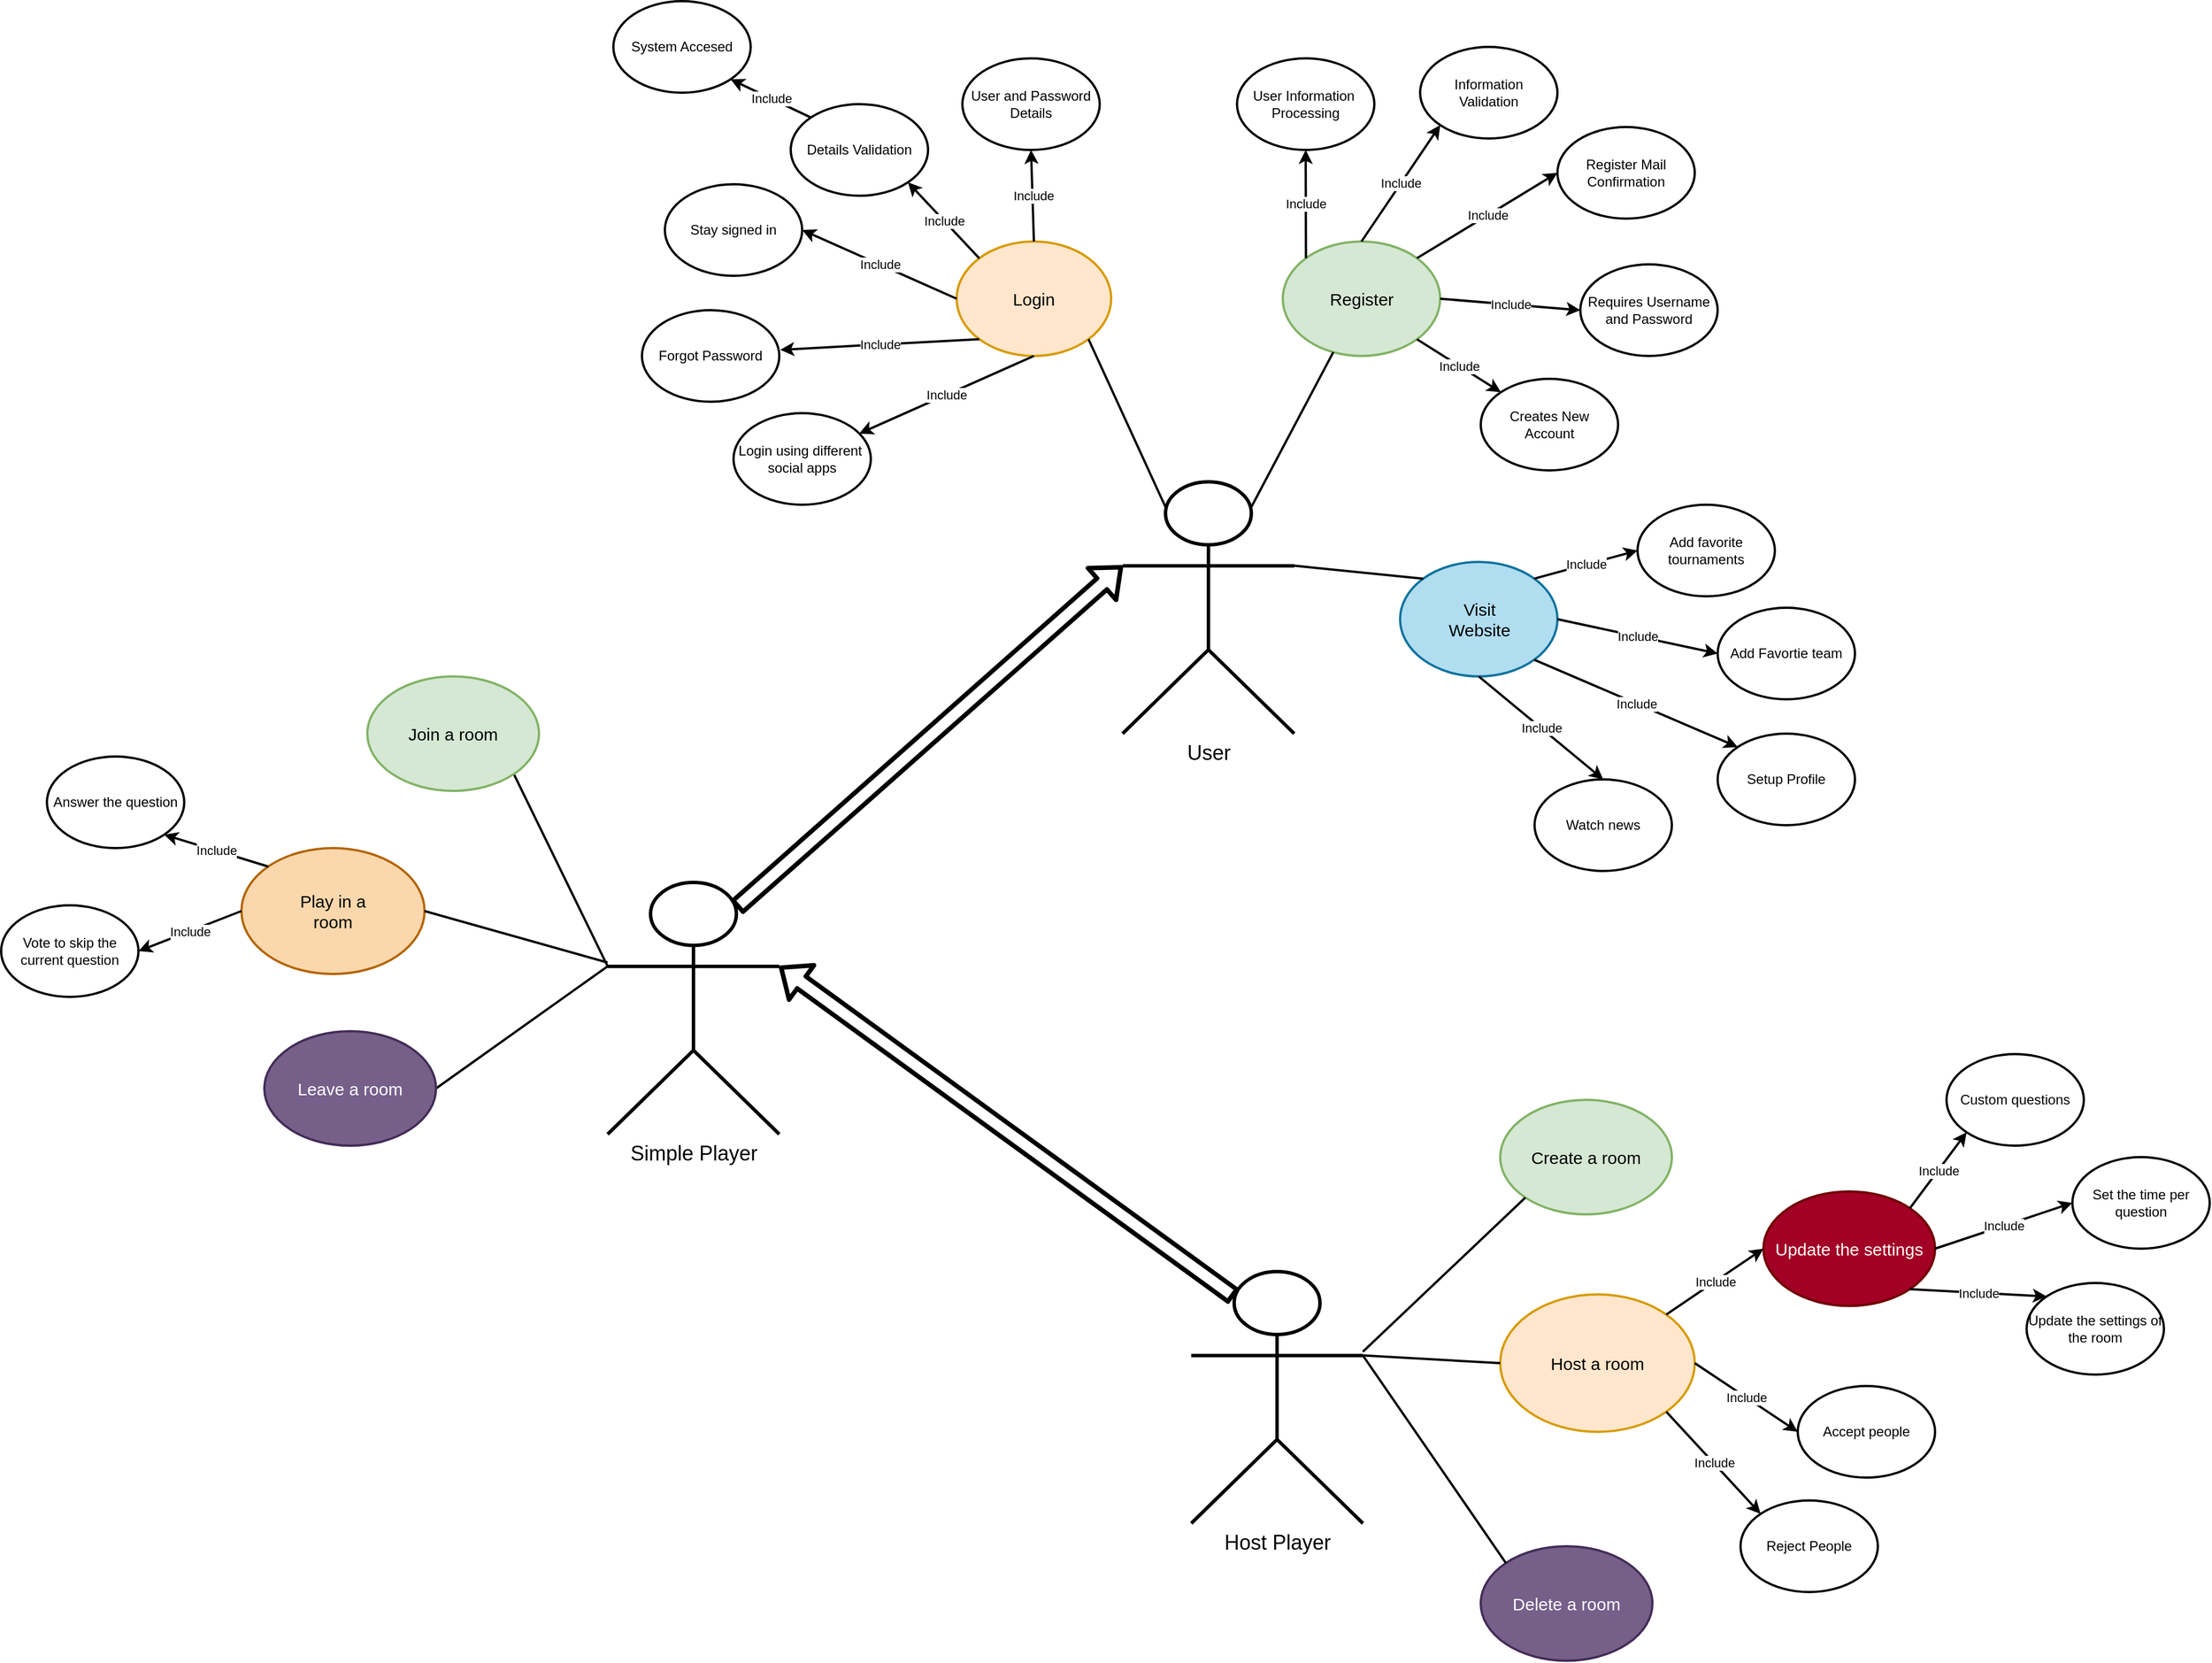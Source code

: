 <mxfile version="22.1.3" type="github">
  <diagram name="Page-1" id="-wi9lLE7llihJtHSZdaX">
    <mxGraphModel dx="3457" dy="2565" grid="1" gridSize="10" guides="1" tooltips="1" connect="1" arrows="1" fold="1" page="1" pageScale="1" pageWidth="850" pageHeight="1100" math="0" shadow="0">
      <root>
        <mxCell id="0" />
        <mxCell id="1" parent="0" />
        <mxCell id="7NiYTBTfJyk3ZzEcW5If-1" value="&lt;font style=&quot;font-size: 18px;&quot;&gt;User&lt;/font&gt;" style="shape=umlActor;verticalLabelPosition=bottom;verticalAlign=top;html=1;outlineConnect=0;fillColor=none;strokeWidth=3;" parent="1" vertex="1">
          <mxGeometry x="870" y="-170" width="150" height="220" as="geometry" />
        </mxCell>
        <mxCell id="7NiYTBTfJyk3ZzEcW5If-6" value="Login" style="ellipse;whiteSpace=wrap;html=1;fillColor=#ffe6cc;strokeColor=#d79b00;strokeWidth=2;fontSize=15;" parent="1" vertex="1">
          <mxGeometry x="725" y="-380" width="135" height="100" as="geometry" />
        </mxCell>
        <mxCell id="7NiYTBTfJyk3ZzEcW5If-7" value="Setup Profile" style="ellipse;whiteSpace=wrap;html=1;strokeWidth=2;" parent="1" vertex="1">
          <mxGeometry x="1390" y="50" width="120" height="80" as="geometry" />
        </mxCell>
        <mxCell id="7NiYTBTfJyk3ZzEcW5If-8" value="Watch news" style="ellipse;whiteSpace=wrap;html=1;strokeWidth=2;" parent="1" vertex="1">
          <mxGeometry x="1230" y="90" width="120" height="80" as="geometry" />
        </mxCell>
        <mxCell id="7NiYTBTfJyk3ZzEcW5If-9" value="Add favorite tournaments" style="ellipse;whiteSpace=wrap;html=1;strokeWidth=2;" parent="1" vertex="1">
          <mxGeometry x="1320" y="-150" width="120" height="80" as="geometry" />
        </mxCell>
        <mxCell id="7NiYTBTfJyk3ZzEcW5If-10" value="Register" style="ellipse;whiteSpace=wrap;html=1;fillColor=#d5e8d4;strokeColor=#82b366;strokeWidth=2;fontSize=15;" parent="1" vertex="1">
          <mxGeometry x="1010" y="-380" width="137.5" height="100" as="geometry" />
        </mxCell>
        <mxCell id="7NiYTBTfJyk3ZzEcW5If-11" value="Add Favortie team" style="ellipse;whiteSpace=wrap;html=1;strokeWidth=2;" parent="1" vertex="1">
          <mxGeometry x="1390" y="-60" width="120" height="80" as="geometry" />
        </mxCell>
        <mxCell id="7NiYTBTfJyk3ZzEcW5If-13" value="Answer the question" style="ellipse;whiteSpace=wrap;html=1;strokeWidth=2;" parent="1" vertex="1">
          <mxGeometry x="-70" y="70" width="120" height="80" as="geometry" />
        </mxCell>
        <mxCell id="7NiYTBTfJyk3ZzEcW5If-14" value="Vote to skip the current question" style="ellipse;whiteSpace=wrap;html=1;strokeWidth=2;" parent="1" vertex="1">
          <mxGeometry x="-110" y="200" width="120" height="80" as="geometry" />
        </mxCell>
        <mxCell id="7NiYTBTfJyk3ZzEcW5If-17" value="Accept people" style="ellipse;whiteSpace=wrap;html=1;strokeWidth=2;" parent="1" vertex="1">
          <mxGeometry x="1460" y="620" width="120" height="80" as="geometry" />
        </mxCell>
        <mxCell id="7NiYTBTfJyk3ZzEcW5If-18" value="Custom questions" style="ellipse;whiteSpace=wrap;html=1;strokeWidth=2;" parent="1" vertex="1">
          <mxGeometry x="1590" y="330" width="120" height="80" as="geometry" />
        </mxCell>
        <mxCell id="7NiYTBTfJyk3ZzEcW5If-19" value="Set the time per question" style="ellipse;whiteSpace=wrap;html=1;strokeWidth=2;" parent="1" vertex="1">
          <mxGeometry x="1700" y="420" width="120" height="80" as="geometry" />
        </mxCell>
        <mxCell id="7NiYTBTfJyk3ZzEcW5If-20" value="Update the settings of the room" style="ellipse;whiteSpace=wrap;html=1;strokeWidth=2;" parent="1" vertex="1">
          <mxGeometry x="1660" y="530" width="120" height="80" as="geometry" />
        </mxCell>
        <mxCell id="7NiYTBTfJyk3ZzEcW5If-27" value="Reject People" style="ellipse;whiteSpace=wrap;html=1;strokeWidth=2;" parent="1" vertex="1">
          <mxGeometry x="1410" y="720" width="120" height="80" as="geometry" />
        </mxCell>
        <mxCell id="-y-xAnCU4Q4wcCGIsI17-3" value="User and Password&lt;br&gt;Details" style="ellipse;whiteSpace=wrap;html=1;strokeWidth=2;" vertex="1" parent="1">
          <mxGeometry x="730" y="-540" width="120" height="80" as="geometry" />
        </mxCell>
        <mxCell id="-y-xAnCU4Q4wcCGIsI17-4" value="Details Validation" style="ellipse;whiteSpace=wrap;html=1;strokeWidth=2;" vertex="1" parent="1">
          <mxGeometry x="580" y="-500" width="120" height="80" as="geometry" />
        </mxCell>
        <mxCell id="-y-xAnCU4Q4wcCGIsI17-5" value="System Accesed" style="ellipse;whiteSpace=wrap;html=1;strokeWidth=2;" vertex="1" parent="1">
          <mxGeometry x="425" y="-590" width="120" height="80" as="geometry" />
        </mxCell>
        <mxCell id="-y-xAnCU4Q4wcCGIsI17-6" value="Stay signed in" style="ellipse;whiteSpace=wrap;html=1;strokeWidth=2;" vertex="1" parent="1">
          <mxGeometry x="470" y="-430" width="120" height="80" as="geometry" />
        </mxCell>
        <mxCell id="-y-xAnCU4Q4wcCGIsI17-7" value="Forgot Password" style="ellipse;whiteSpace=wrap;html=1;strokeWidth=2;" vertex="1" parent="1">
          <mxGeometry x="450" y="-320" width="120" height="80" as="geometry" />
        </mxCell>
        <mxCell id="-y-xAnCU4Q4wcCGIsI17-8" value="User Information&amp;nbsp;&lt;br&gt;Processing" style="ellipse;whiteSpace=wrap;html=1;strokeWidth=2;" vertex="1" parent="1">
          <mxGeometry x="970" y="-540" width="120" height="80" as="geometry" />
        </mxCell>
        <mxCell id="-y-xAnCU4Q4wcCGIsI17-9" value="Information &lt;br&gt;Validation" style="ellipse;whiteSpace=wrap;html=1;strokeWidth=2;" vertex="1" parent="1">
          <mxGeometry x="1130" y="-550" width="120" height="80" as="geometry" />
        </mxCell>
        <mxCell id="-y-xAnCU4Q4wcCGIsI17-10" value="Register Mail&lt;br&gt;Confirmation" style="ellipse;whiteSpace=wrap;html=1;strokeWidth=2;" vertex="1" parent="1">
          <mxGeometry x="1250" y="-480" width="120" height="80" as="geometry" />
        </mxCell>
        <mxCell id="-y-xAnCU4Q4wcCGIsI17-11" value="Requires Username&lt;br&gt;and Password" style="ellipse;whiteSpace=wrap;html=1;strokeWidth=2;" vertex="1" parent="1">
          <mxGeometry x="1270" y="-360" width="120" height="80" as="geometry" />
        </mxCell>
        <mxCell id="-y-xAnCU4Q4wcCGIsI17-18" value="Creates New &lt;br&gt;Account" style="ellipse;whiteSpace=wrap;html=1;strokeWidth=2;" vertex="1" parent="1">
          <mxGeometry x="1183" y="-260" width="120" height="80" as="geometry" />
        </mxCell>
        <mxCell id="-y-xAnCU4Q4wcCGIsI17-28" value="" style="endArrow=none;html=1;rounded=0;exitX=0.75;exitY=0.1;exitDx=0;exitDy=0;exitPerimeter=0;strokeWidth=2;" edge="1" parent="1" source="7NiYTBTfJyk3ZzEcW5If-1" target="7NiYTBTfJyk3ZzEcW5If-10">
          <mxGeometry width="50" height="50" relative="1" as="geometry">
            <mxPoint x="910" y="-210" as="sourcePoint" />
            <mxPoint x="960" y="-260" as="targetPoint" />
          </mxGeometry>
        </mxCell>
        <mxCell id="-y-xAnCU4Q4wcCGIsI17-29" value="" style="endArrow=none;html=1;rounded=0;entryX=1;entryY=1;entryDx=0;entryDy=0;exitX=0.25;exitY=0.1;exitDx=0;exitDy=0;exitPerimeter=0;strokeWidth=2;" edge="1" parent="1" source="7NiYTBTfJyk3ZzEcW5If-1" target="7NiYTBTfJyk3ZzEcW5If-6">
          <mxGeometry width="50" height="50" relative="1" as="geometry">
            <mxPoint x="770" y="-144" as="sourcePoint" />
            <mxPoint x="872" y="-290" as="targetPoint" />
          </mxGeometry>
        </mxCell>
        <mxCell id="-y-xAnCU4Q4wcCGIsI17-33" value="Login using different&amp;nbsp;&lt;br&gt;social apps" style="ellipse;whiteSpace=wrap;html=1;strokeWidth=2;" vertex="1" parent="1">
          <mxGeometry x="530" y="-230" width="120" height="80" as="geometry" />
        </mxCell>
        <mxCell id="-y-xAnCU4Q4wcCGIsI17-35" value="" style="endArrow=classic;html=1;rounded=0;entryX=1;entryY=1;entryDx=0;entryDy=0;exitX=0;exitY=0;exitDx=0;exitDy=0;strokeWidth=2;" edge="1" parent="1" source="-y-xAnCU4Q4wcCGIsI17-4" target="-y-xAnCU4Q4wcCGIsI17-5">
          <mxGeometry relative="1" as="geometry">
            <mxPoint x="520" y="-490" as="sourcePoint" />
            <mxPoint x="620" y="-490" as="targetPoint" />
          </mxGeometry>
        </mxCell>
        <mxCell id="-y-xAnCU4Q4wcCGIsI17-36" value="Include" style="edgeLabel;resizable=0;html=1;align=center;verticalAlign=middle;" connectable="0" vertex="1" parent="-y-xAnCU4Q4wcCGIsI17-35">
          <mxGeometry relative="1" as="geometry" />
        </mxCell>
        <mxCell id="-y-xAnCU4Q4wcCGIsI17-40" value="" style="endArrow=classic;html=1;rounded=0;entryX=1;entryY=1;entryDx=0;entryDy=0;exitX=0;exitY=0;exitDx=0;exitDy=0;strokeWidth=2;" edge="1" parent="1" source="7NiYTBTfJyk3ZzEcW5If-6" target="-y-xAnCU4Q4wcCGIsI17-4">
          <mxGeometry relative="1" as="geometry">
            <mxPoint x="751" y="-380" as="sourcePoint" />
            <mxPoint x="680" y="-414" as="targetPoint" />
          </mxGeometry>
        </mxCell>
        <mxCell id="-y-xAnCU4Q4wcCGIsI17-41" value="Include" style="edgeLabel;resizable=0;html=1;align=center;verticalAlign=middle;" connectable="0" vertex="1" parent="-y-xAnCU4Q4wcCGIsI17-40">
          <mxGeometry relative="1" as="geometry" />
        </mxCell>
        <mxCell id="-y-xAnCU4Q4wcCGIsI17-42" value="" style="endArrow=classic;html=1;rounded=0;entryX=0.5;entryY=1;entryDx=0;entryDy=0;exitX=0.5;exitY=0;exitDx=0;exitDy=0;strokeWidth=2;" edge="1" parent="1" source="7NiYTBTfJyk3ZzEcW5If-6" target="-y-xAnCU4Q4wcCGIsI17-3">
          <mxGeometry relative="1" as="geometry">
            <mxPoint x="801" y="-380" as="sourcePoint" />
            <mxPoint x="740" y="-443" as="targetPoint" />
          </mxGeometry>
        </mxCell>
        <mxCell id="-y-xAnCU4Q4wcCGIsI17-43" value="Include" style="edgeLabel;resizable=0;html=1;align=center;verticalAlign=middle;" connectable="0" vertex="1" parent="-y-xAnCU4Q4wcCGIsI17-42">
          <mxGeometry relative="1" as="geometry" />
        </mxCell>
        <mxCell id="-y-xAnCU4Q4wcCGIsI17-46" value="" style="endArrow=classic;html=1;rounded=0;entryX=1;entryY=0.5;entryDx=0;entryDy=0;exitX=0;exitY=0.5;exitDx=0;exitDy=0;strokeWidth=2;" edge="1" parent="1" source="7NiYTBTfJyk3ZzEcW5If-6" target="-y-xAnCU4Q4wcCGIsI17-6">
          <mxGeometry relative="1" as="geometry">
            <mxPoint x="651" y="-316" as="sourcePoint" />
            <mxPoint x="590" y="-380" as="targetPoint" />
          </mxGeometry>
        </mxCell>
        <mxCell id="-y-xAnCU4Q4wcCGIsI17-47" value="Include" style="edgeLabel;resizable=0;html=1;align=center;verticalAlign=middle;" connectable="0" vertex="1" parent="-y-xAnCU4Q4wcCGIsI17-46">
          <mxGeometry relative="1" as="geometry" />
        </mxCell>
        <mxCell id="-y-xAnCU4Q4wcCGIsI17-48" value="" style="endArrow=classic;html=1;rounded=0;entryX=1.007;entryY=0.433;entryDx=0;entryDy=0;exitX=0;exitY=1;exitDx=0;exitDy=0;strokeWidth=2;entryPerimeter=0;" edge="1" parent="1" source="7NiYTBTfJyk3ZzEcW5If-6" target="-y-xAnCU4Q4wcCGIsI17-7">
          <mxGeometry relative="1" as="geometry">
            <mxPoint x="707.5" y="-290" as="sourcePoint" />
            <mxPoint x="572.5" y="-340" as="targetPoint" />
          </mxGeometry>
        </mxCell>
        <mxCell id="-y-xAnCU4Q4wcCGIsI17-49" value="Include" style="edgeLabel;resizable=0;html=1;align=center;verticalAlign=middle;" connectable="0" vertex="1" parent="-y-xAnCU4Q4wcCGIsI17-48">
          <mxGeometry relative="1" as="geometry" />
        </mxCell>
        <mxCell id="-y-xAnCU4Q4wcCGIsI17-50" value="" style="endArrow=classic;html=1;rounded=0;exitX=0.5;exitY=1;exitDx=0;exitDy=0;strokeWidth=2;" edge="1" parent="1" source="7NiYTBTfJyk3ZzEcW5If-6" target="-y-xAnCU4Q4wcCGIsI17-33">
          <mxGeometry relative="1" as="geometry">
            <mxPoint x="762" y="-280" as="sourcePoint" />
            <mxPoint x="590" y="-253" as="targetPoint" />
          </mxGeometry>
        </mxCell>
        <mxCell id="-y-xAnCU4Q4wcCGIsI17-51" value="Include" style="edgeLabel;resizable=0;html=1;align=center;verticalAlign=middle;" connectable="0" vertex="1" parent="-y-xAnCU4Q4wcCGIsI17-50">
          <mxGeometry relative="1" as="geometry" />
        </mxCell>
        <mxCell id="-y-xAnCU4Q4wcCGIsI17-52" value="" style="endArrow=classic;html=1;rounded=0;entryX=0.5;entryY=1;entryDx=0;entryDy=0;exitX=0;exitY=0;exitDx=0;exitDy=0;strokeWidth=2;" edge="1" parent="1" source="7NiYTBTfJyk3ZzEcW5If-10" target="-y-xAnCU4Q4wcCGIsI17-8">
          <mxGeometry relative="1" as="geometry">
            <mxPoint x="1017" y="-360" as="sourcePoint" />
            <mxPoint x="1020" y="-452" as="targetPoint" />
          </mxGeometry>
        </mxCell>
        <mxCell id="-y-xAnCU4Q4wcCGIsI17-53" value="Include" style="edgeLabel;resizable=0;html=1;align=center;verticalAlign=middle;" connectable="0" vertex="1" parent="-y-xAnCU4Q4wcCGIsI17-52">
          <mxGeometry relative="1" as="geometry" />
        </mxCell>
        <mxCell id="-y-xAnCU4Q4wcCGIsI17-54" value="" style="endArrow=classic;html=1;rounded=0;entryX=0;entryY=1;entryDx=0;entryDy=0;exitX=0.5;exitY=0;exitDx=0;exitDy=0;strokeWidth=2;" edge="1" parent="1" source="7NiYTBTfJyk3ZzEcW5If-10" target="-y-xAnCU4Q4wcCGIsI17-9">
          <mxGeometry relative="1" as="geometry">
            <mxPoint x="1135" y="-368" as="sourcePoint" />
            <mxPoint x="1120" y="-460" as="targetPoint" />
          </mxGeometry>
        </mxCell>
        <mxCell id="-y-xAnCU4Q4wcCGIsI17-55" value="Include" style="edgeLabel;resizable=0;html=1;align=center;verticalAlign=middle;" connectable="0" vertex="1" parent="-y-xAnCU4Q4wcCGIsI17-54">
          <mxGeometry relative="1" as="geometry" />
        </mxCell>
        <mxCell id="-y-xAnCU4Q4wcCGIsI17-56" value="" style="endArrow=classic;html=1;rounded=0;entryX=0;entryY=0.5;entryDx=0;entryDy=0;exitX=1;exitY=0;exitDx=0;exitDy=0;strokeWidth=2;" edge="1" parent="1" source="7NiYTBTfJyk3ZzEcW5If-10" target="-y-xAnCU4Q4wcCGIsI17-10">
          <mxGeometry relative="1" as="geometry">
            <mxPoint x="1160" y="-368" as="sourcePoint" />
            <mxPoint x="1220" y="-470" as="targetPoint" />
          </mxGeometry>
        </mxCell>
        <mxCell id="-y-xAnCU4Q4wcCGIsI17-57" value="Include" style="edgeLabel;resizable=0;html=1;align=center;verticalAlign=middle;" connectable="0" vertex="1" parent="-y-xAnCU4Q4wcCGIsI17-56">
          <mxGeometry relative="1" as="geometry" />
        </mxCell>
        <mxCell id="-y-xAnCU4Q4wcCGIsI17-58" value="" style="endArrow=classic;html=1;rounded=0;entryX=0;entryY=0.5;entryDx=0;entryDy=0;exitX=1;exitY=0.5;exitDx=0;exitDy=0;strokeWidth=2;" edge="1" parent="1" source="7NiYTBTfJyk3ZzEcW5If-10" target="-y-xAnCU4Q4wcCGIsI17-11">
          <mxGeometry relative="1" as="geometry">
            <mxPoint x="1147.5" y="-320" as="sourcePoint" />
            <mxPoint x="1267.5" y="-392" as="targetPoint" />
          </mxGeometry>
        </mxCell>
        <mxCell id="-y-xAnCU4Q4wcCGIsI17-59" value="Include" style="edgeLabel;resizable=0;html=1;align=center;verticalAlign=middle;" connectable="0" vertex="1" parent="-y-xAnCU4Q4wcCGIsI17-58">
          <mxGeometry relative="1" as="geometry" />
        </mxCell>
        <mxCell id="-y-xAnCU4Q4wcCGIsI17-60" value="" style="endArrow=classic;html=1;rounded=0;entryX=0;entryY=0;entryDx=0;entryDy=0;exitX=1;exitY=1;exitDx=0;exitDy=0;strokeWidth=2;" edge="1" parent="1" source="7NiYTBTfJyk3ZzEcW5If-10" target="-y-xAnCU4Q4wcCGIsI17-18">
          <mxGeometry relative="1" as="geometry">
            <mxPoint x="1128" y="-310" as="sourcePoint" />
            <mxPoint x="1250" y="-290" as="targetPoint" />
          </mxGeometry>
        </mxCell>
        <mxCell id="-y-xAnCU4Q4wcCGIsI17-61" value="Include" style="edgeLabel;resizable=0;html=1;align=center;verticalAlign=middle;" connectable="0" vertex="1" parent="-y-xAnCU4Q4wcCGIsI17-60">
          <mxGeometry relative="1" as="geometry" />
        </mxCell>
        <mxCell id="-y-xAnCU4Q4wcCGIsI17-62" value="&lt;font style=&quot;font-size: 18px;&quot;&gt;Simple Player&lt;/font&gt;" style="shape=umlActor;verticalLabelPosition=bottom;verticalAlign=top;html=1;outlineConnect=0;fillColor=none;strokeWidth=3;" vertex="1" parent="1">
          <mxGeometry x="420" y="180" width="150" height="220" as="geometry" />
        </mxCell>
        <mxCell id="-y-xAnCU4Q4wcCGIsI17-65" value="Play in a&lt;br&gt;room" style="ellipse;whiteSpace=wrap;html=1;strokeWidth=2;fontSize=15;fillColor=#fad7ac;strokeColor=#b46504;" vertex="1" parent="1">
          <mxGeometry x="100" y="150" width="160" height="110" as="geometry" />
        </mxCell>
        <mxCell id="-y-xAnCU4Q4wcCGIsI17-68" value="" style="endArrow=classic;html=1;rounded=0;exitX=0;exitY=0;exitDx=0;exitDy=0;strokeWidth=2;entryX=1;entryY=1;entryDx=0;entryDy=0;" edge="1" parent="1" source="-y-xAnCU4Q4wcCGIsI17-65" target="7NiYTBTfJyk3ZzEcW5If-13">
          <mxGeometry relative="1" as="geometry">
            <mxPoint x="105" y="130" as="sourcePoint" />
            <mxPoint x="60" y="30" as="targetPoint" />
          </mxGeometry>
        </mxCell>
        <mxCell id="-y-xAnCU4Q4wcCGIsI17-69" value="Include" style="edgeLabel;resizable=0;html=1;align=center;verticalAlign=middle;" connectable="0" vertex="1" parent="-y-xAnCU4Q4wcCGIsI17-68">
          <mxGeometry relative="1" as="geometry" />
        </mxCell>
        <mxCell id="-y-xAnCU4Q4wcCGIsI17-70" value="" style="endArrow=classic;html=1;rounded=0;exitX=0;exitY=0.5;exitDx=0;exitDy=0;strokeWidth=2;entryX=1;entryY=0.5;entryDx=0;entryDy=0;" edge="1" parent="1" source="-y-xAnCU4Q4wcCGIsI17-65" target="7NiYTBTfJyk3ZzEcW5If-14">
          <mxGeometry relative="1" as="geometry">
            <mxPoint x="60" y="147" as="sourcePoint" />
            <mxPoint x="-50" y="60" as="targetPoint" />
          </mxGeometry>
        </mxCell>
        <mxCell id="-y-xAnCU4Q4wcCGIsI17-71" value="Include" style="edgeLabel;resizable=0;html=1;align=center;verticalAlign=middle;" connectable="0" vertex="1" parent="-y-xAnCU4Q4wcCGIsI17-70">
          <mxGeometry relative="1" as="geometry" />
        </mxCell>
        <mxCell id="-y-xAnCU4Q4wcCGIsI17-74" value="" style="endArrow=none;html=1;rounded=0;entryX=1;entryY=0.5;entryDx=0;entryDy=0;strokeWidth=2;" edge="1" parent="1" target="-y-xAnCU4Q4wcCGIsI17-65">
          <mxGeometry width="50" height="50" relative="1" as="geometry">
            <mxPoint x="420" y="250" as="sourcePoint" />
            <mxPoint x="280" y="83" as="targetPoint" />
          </mxGeometry>
        </mxCell>
        <mxCell id="-y-xAnCU4Q4wcCGIsI17-80" value="Visit&lt;br style=&quot;font-size: 15px;&quot;&gt;Website" style="ellipse;whiteSpace=wrap;html=1;fillColor=#b1ddf0;strokeColor=#10739e;strokeWidth=2;fontSize=15;" vertex="1" parent="1">
          <mxGeometry x="1112.5" y="-100" width="137.5" height="100" as="geometry" />
        </mxCell>
        <mxCell id="-y-xAnCU4Q4wcCGIsI17-81" value="" style="endArrow=classic;html=1;rounded=0;entryX=0;entryY=0.5;entryDx=0;entryDy=0;exitX=1;exitY=0;exitDx=0;exitDy=0;strokeWidth=2;" edge="1" parent="1" source="-y-xAnCU4Q4wcCGIsI17-80" target="7NiYTBTfJyk3ZzEcW5If-9">
          <mxGeometry relative="1" as="geometry">
            <mxPoint x="1270" y="-33.5" as="sourcePoint" />
            <mxPoint x="1344" y="13.5" as="targetPoint" />
          </mxGeometry>
        </mxCell>
        <mxCell id="-y-xAnCU4Q4wcCGIsI17-82" value="Include" style="edgeLabel;resizable=0;html=1;align=center;verticalAlign=middle;" connectable="0" vertex="1" parent="-y-xAnCU4Q4wcCGIsI17-81">
          <mxGeometry relative="1" as="geometry" />
        </mxCell>
        <mxCell id="-y-xAnCU4Q4wcCGIsI17-83" value="" style="endArrow=classic;html=1;rounded=0;entryX=0;entryY=0.5;entryDx=0;entryDy=0;exitX=1;exitY=0.5;exitDx=0;exitDy=0;strokeWidth=2;" edge="1" parent="1" source="-y-xAnCU4Q4wcCGIsI17-80" target="7NiYTBTfJyk3ZzEcW5If-11">
          <mxGeometry relative="1" as="geometry">
            <mxPoint x="1295" y="25" as="sourcePoint" />
            <mxPoint x="1395" y="20" as="targetPoint" />
          </mxGeometry>
        </mxCell>
        <mxCell id="-y-xAnCU4Q4wcCGIsI17-84" value="Include" style="edgeLabel;resizable=0;html=1;align=center;verticalAlign=middle;" connectable="0" vertex="1" parent="-y-xAnCU4Q4wcCGIsI17-83">
          <mxGeometry relative="1" as="geometry" />
        </mxCell>
        <mxCell id="-y-xAnCU4Q4wcCGIsI17-85" value="" style="endArrow=classic;html=1;rounded=0;entryX=0;entryY=0;entryDx=0;entryDy=0;exitX=1;exitY=1;exitDx=0;exitDy=0;strokeWidth=2;" edge="1" parent="1" source="-y-xAnCU4Q4wcCGIsI17-80" target="7NiYTBTfJyk3ZzEcW5If-7">
          <mxGeometry relative="1" as="geometry">
            <mxPoint x="1275" y="60" as="sourcePoint" />
            <mxPoint x="1420" y="120" as="targetPoint" />
          </mxGeometry>
        </mxCell>
        <mxCell id="-y-xAnCU4Q4wcCGIsI17-86" value="Include" style="edgeLabel;resizable=0;html=1;align=center;verticalAlign=middle;" connectable="0" vertex="1" parent="-y-xAnCU4Q4wcCGIsI17-85">
          <mxGeometry relative="1" as="geometry" />
        </mxCell>
        <mxCell id="-y-xAnCU4Q4wcCGIsI17-87" value="" style="endArrow=classic;html=1;rounded=0;entryX=0.5;entryY=0;entryDx=0;entryDy=0;exitX=0.5;exitY=1;exitDx=0;exitDy=0;strokeWidth=2;" edge="1" parent="1" source="-y-xAnCU4Q4wcCGIsI17-80" target="7NiYTBTfJyk3ZzEcW5If-8">
          <mxGeometry relative="1" as="geometry">
            <mxPoint x="1207" y="33" as="sourcePoint" />
            <mxPoint x="1330" y="130" as="targetPoint" />
          </mxGeometry>
        </mxCell>
        <mxCell id="-y-xAnCU4Q4wcCGIsI17-88" value="Include" style="edgeLabel;resizable=0;html=1;align=center;verticalAlign=middle;" connectable="0" vertex="1" parent="-y-xAnCU4Q4wcCGIsI17-87">
          <mxGeometry relative="1" as="geometry" />
        </mxCell>
        <mxCell id="-y-xAnCU4Q4wcCGIsI17-89" value="" style="endArrow=none;html=1;rounded=0;exitX=0;exitY=0;exitDx=0;exitDy=0;strokeWidth=2;entryX=1;entryY=0.333;entryDx=0;entryDy=0;entryPerimeter=0;" edge="1" parent="1" source="-y-xAnCU4Q4wcCGIsI17-80" target="7NiYTBTfJyk3ZzEcW5If-1">
          <mxGeometry width="50" height="50" relative="1" as="geometry">
            <mxPoint x="1055" y="-35" as="sourcePoint" />
            <mxPoint x="1116" y="-150" as="targetPoint" />
          </mxGeometry>
        </mxCell>
        <mxCell id="-y-xAnCU4Q4wcCGIsI17-90" value="&lt;font style=&quot;font-size: 18px;&quot;&gt;Host Player&lt;/font&gt;" style="shape=umlActor;verticalLabelPosition=bottom;verticalAlign=top;html=1;outlineConnect=0;fillColor=none;strokeWidth=3;" vertex="1" parent="1">
          <mxGeometry x="930" y="520" width="150" height="220" as="geometry" />
        </mxCell>
        <mxCell id="-y-xAnCU4Q4wcCGIsI17-92" value="Update the settings" style="ellipse;whiteSpace=wrap;html=1;strokeWidth=2;fontSize=15;fillColor=#a20025;strokeColor=#6F0000;fontColor=#ffffff;" vertex="1" parent="1">
          <mxGeometry x="1430" y="450" width="150" height="100" as="geometry" />
        </mxCell>
        <mxCell id="-y-xAnCU4Q4wcCGIsI17-94" value="" style="endArrow=none;html=1;rounded=0;strokeWidth=2;exitX=0;exitY=0.333;exitDx=0;exitDy=0;exitPerimeter=0;entryX=1;entryY=0.5;entryDx=0;entryDy=0;" edge="1" parent="1" source="-y-xAnCU4Q4wcCGIsI17-62" target="-y-xAnCU4Q4wcCGIsI17-120">
          <mxGeometry width="50" height="50" relative="1" as="geometry">
            <mxPoint x="450" y="272" as="sourcePoint" />
            <mxPoint x="276" y="350" as="targetPoint" />
          </mxGeometry>
        </mxCell>
        <mxCell id="-y-xAnCU4Q4wcCGIsI17-95" value="" style="endArrow=none;html=1;rounded=0;entryX=1;entryY=1;entryDx=0;entryDy=0;strokeWidth=2;exitX=0;exitY=0.333;exitDx=0;exitDy=0;exitPerimeter=0;" edge="1" parent="1" source="-y-xAnCU4Q4wcCGIsI17-62" target="-y-xAnCU4Q4wcCGIsI17-119">
          <mxGeometry width="50" height="50" relative="1" as="geometry">
            <mxPoint x="550" y="215" as="sourcePoint" />
            <mxPoint x="372.426" y="88.284" as="targetPoint" />
          </mxGeometry>
        </mxCell>
        <mxCell id="-y-xAnCU4Q4wcCGIsI17-97" value="" style="endArrow=classic;html=1;rounded=0;exitX=1;exitY=0;exitDx=0;exitDy=0;strokeWidth=2;entryX=0;entryY=1;entryDx=0;entryDy=0;" edge="1" parent="1" source="-y-xAnCU4Q4wcCGIsI17-92" target="7NiYTBTfJyk3ZzEcW5If-18">
          <mxGeometry relative="1" as="geometry">
            <mxPoint x="1583" y="370" as="sourcePoint" />
            <mxPoint x="1493" y="400" as="targetPoint" />
          </mxGeometry>
        </mxCell>
        <mxCell id="-y-xAnCU4Q4wcCGIsI17-98" value="Include" style="edgeLabel;resizable=0;html=1;align=center;verticalAlign=middle;" connectable="0" vertex="1" parent="-y-xAnCU4Q4wcCGIsI17-97">
          <mxGeometry relative="1" as="geometry" />
        </mxCell>
        <mxCell id="-y-xAnCU4Q4wcCGIsI17-100" value="" style="endArrow=classic;html=1;rounded=0;exitX=1;exitY=0.5;exitDx=0;exitDy=0;strokeWidth=2;entryX=0;entryY=0.5;entryDx=0;entryDy=0;" edge="1" parent="1" source="-y-xAnCU4Q4wcCGIsI17-92" target="7NiYTBTfJyk3ZzEcW5If-19">
          <mxGeometry relative="1" as="geometry">
            <mxPoint x="1590" y="517" as="sourcePoint" />
            <mxPoint x="1660" y="460" as="targetPoint" />
          </mxGeometry>
        </mxCell>
        <mxCell id="-y-xAnCU4Q4wcCGIsI17-101" value="Include" style="edgeLabel;resizable=0;html=1;align=center;verticalAlign=middle;" connectable="0" vertex="1" parent="-y-xAnCU4Q4wcCGIsI17-100">
          <mxGeometry relative="1" as="geometry" />
        </mxCell>
        <mxCell id="-y-xAnCU4Q4wcCGIsI17-102" value="" style="endArrow=classic;html=1;rounded=0;exitX=1;exitY=1;exitDx=0;exitDy=0;strokeWidth=2;entryX=0;entryY=0;entryDx=0;entryDy=0;" edge="1" parent="1" source="-y-xAnCU4Q4wcCGIsI17-92" target="7NiYTBTfJyk3ZzEcW5If-20">
          <mxGeometry relative="1" as="geometry">
            <mxPoint x="1580" y="540" as="sourcePoint" />
            <mxPoint x="1690" y="540" as="targetPoint" />
          </mxGeometry>
        </mxCell>
        <mxCell id="-y-xAnCU4Q4wcCGIsI17-103" value="Include" style="edgeLabel;resizable=0;html=1;align=center;verticalAlign=middle;" connectable="0" vertex="1" parent="-y-xAnCU4Q4wcCGIsI17-102">
          <mxGeometry relative="1" as="geometry" />
        </mxCell>
        <mxCell id="-y-xAnCU4Q4wcCGIsI17-104" value="Create a room" style="ellipse;whiteSpace=wrap;html=1;strokeWidth=2;fontSize=15;fillColor=#d5e8d4;strokeColor=#82b366;" vertex="1" parent="1">
          <mxGeometry x="1200" y="370" width="150" height="100" as="geometry" />
        </mxCell>
        <mxCell id="-y-xAnCU4Q4wcCGIsI17-105" value="Delete a room" style="ellipse;whiteSpace=wrap;html=1;strokeWidth=2;fontSize=15;fillColor=#76608a;fontColor=#ffffff;strokeColor=#432D57;" vertex="1" parent="1">
          <mxGeometry x="1183" y="760" width="150" height="100" as="geometry" />
        </mxCell>
        <mxCell id="-y-xAnCU4Q4wcCGIsI17-106" value="Host a room" style="ellipse;whiteSpace=wrap;html=1;strokeWidth=2;fontSize=15;fillColor=#ffe6cc;strokeColor=#d79b00;" vertex="1" parent="1">
          <mxGeometry x="1200" y="540" width="170" height="120" as="geometry" />
        </mxCell>
        <mxCell id="-y-xAnCU4Q4wcCGIsI17-107" value="" style="endArrow=none;html=1;rounded=0;entryX=1;entryY=0.333;entryDx=0;entryDy=0;strokeWidth=2;exitX=0;exitY=0.5;exitDx=0;exitDy=0;entryPerimeter=0;" edge="1" parent="1" source="-y-xAnCU4Q4wcCGIsI17-106" target="-y-xAnCU4Q4wcCGIsI17-90">
          <mxGeometry width="50" height="50" relative="1" as="geometry">
            <mxPoint x="1230" y="637" as="sourcePoint" />
            <mxPoint x="1100" y="680" as="targetPoint" />
          </mxGeometry>
        </mxCell>
        <mxCell id="-y-xAnCU4Q4wcCGIsI17-108" value="" style="endArrow=none;html=1;rounded=0;strokeWidth=2;exitX=0;exitY=1;exitDx=0;exitDy=0;" edge="1" parent="1" source="-y-xAnCU4Q4wcCGIsI17-104">
          <mxGeometry width="50" height="50" relative="1" as="geometry">
            <mxPoint x="1200" y="447" as="sourcePoint" />
            <mxPoint x="1080" y="590" as="targetPoint" />
          </mxGeometry>
        </mxCell>
        <mxCell id="-y-xAnCU4Q4wcCGIsI17-109" value="" style="endArrow=classic;html=1;rounded=0;exitX=1;exitY=0.5;exitDx=0;exitDy=0;strokeWidth=2;entryX=0;entryY=0.5;entryDx=0;entryDy=0;" edge="1" parent="1" source="-y-xAnCU4Q4wcCGIsI17-106" target="7NiYTBTfJyk3ZzEcW5If-17">
          <mxGeometry relative="1" as="geometry">
            <mxPoint x="1350" y="691.5" as="sourcePoint" />
            <mxPoint x="1490" y="740" as="targetPoint" />
          </mxGeometry>
        </mxCell>
        <mxCell id="-y-xAnCU4Q4wcCGIsI17-110" value="Include" style="edgeLabel;resizable=0;html=1;align=center;verticalAlign=middle;" connectable="0" vertex="1" parent="-y-xAnCU4Q4wcCGIsI17-109">
          <mxGeometry relative="1" as="geometry" />
        </mxCell>
        <mxCell id="-y-xAnCU4Q4wcCGIsI17-111" value="" style="endArrow=classic;html=1;rounded=0;exitX=1;exitY=1;exitDx=0;exitDy=0;strokeWidth=2;entryX=0;entryY=0;entryDx=0;entryDy=0;" edge="1" parent="1" source="-y-xAnCU4Q4wcCGIsI17-106" target="7NiYTBTfJyk3ZzEcW5If-27">
          <mxGeometry relative="1" as="geometry">
            <mxPoint x="1360" y="770" as="sourcePoint" />
            <mxPoint x="1460" y="800" as="targetPoint" />
          </mxGeometry>
        </mxCell>
        <mxCell id="-y-xAnCU4Q4wcCGIsI17-112" value="Include" style="edgeLabel;resizable=0;html=1;align=center;verticalAlign=middle;" connectable="0" vertex="1" parent="-y-xAnCU4Q4wcCGIsI17-111">
          <mxGeometry relative="1" as="geometry" />
        </mxCell>
        <mxCell id="-y-xAnCU4Q4wcCGIsI17-114" value="" style="endArrow=none;html=1;rounded=0;strokeWidth=2;exitX=0;exitY=0;exitDx=0;exitDy=0;entryX=1;entryY=0.333;entryDx=0;entryDy=0;entryPerimeter=0;" edge="1" parent="1" source="-y-xAnCU4Q4wcCGIsI17-105" target="-y-xAnCU4Q4wcCGIsI17-90">
          <mxGeometry width="50" height="50" relative="1" as="geometry">
            <mxPoint x="1183" y="710" as="sourcePoint" />
            <mxPoint x="1058" y="855" as="targetPoint" />
          </mxGeometry>
        </mxCell>
        <mxCell id="-y-xAnCU4Q4wcCGIsI17-117" value="" style="endArrow=classic;html=1;rounded=1;exitX=0.75;exitY=0.1;exitDx=0;exitDy=0;exitPerimeter=0;entryX=0;entryY=0.333;entryDx=0;entryDy=0;entryPerimeter=0;strokeWidth=4;shape=flexArrow;" edge="1" parent="1" source="-y-xAnCU4Q4wcCGIsI17-62" target="7NiYTBTfJyk3ZzEcW5If-1">
          <mxGeometry width="50" height="50" relative="1" as="geometry">
            <mxPoint x="640" y="110" as="sourcePoint" />
            <mxPoint x="850" y="-90" as="targetPoint" />
          </mxGeometry>
        </mxCell>
        <mxCell id="-y-xAnCU4Q4wcCGIsI17-118" value="" style="endArrow=diamondThin;html=1;rounded=1;exitX=0.25;exitY=0.1;exitDx=0;exitDy=0;exitPerimeter=0;entryX=1;entryY=0.333;entryDx=0;entryDy=0;entryPerimeter=0;strokeWidth=4;endFill=0;shape=flexArrow;" edge="1" parent="1" source="-y-xAnCU4Q4wcCGIsI17-90" target="-y-xAnCU4Q4wcCGIsI17-62">
          <mxGeometry width="50" height="50" relative="1" as="geometry">
            <mxPoint x="683" y="460" as="sourcePoint" />
            <mxPoint x="1020" y="161" as="targetPoint" />
          </mxGeometry>
        </mxCell>
        <mxCell id="-y-xAnCU4Q4wcCGIsI17-119" value="Join a room" style="ellipse;whiteSpace=wrap;html=1;strokeWidth=2;fontSize=15;fillColor=#d5e8d4;strokeColor=#82b366;" vertex="1" parent="1">
          <mxGeometry x="210" width="150" height="100" as="geometry" />
        </mxCell>
        <mxCell id="-y-xAnCU4Q4wcCGIsI17-120" value="Leave a room" style="ellipse;whiteSpace=wrap;html=1;strokeWidth=2;fontSize=15;fillColor=#76608a;strokeColor=#432D57;fontColor=#ffffff;" vertex="1" parent="1">
          <mxGeometry x="120" y="310" width="150" height="100" as="geometry" />
        </mxCell>
        <mxCell id="-y-xAnCU4Q4wcCGIsI17-121" value="" style="endArrow=classic;html=1;rounded=0;exitX=1;exitY=0;exitDx=0;exitDy=0;strokeWidth=2;entryX=0;entryY=0.5;entryDx=0;entryDy=0;" edge="1" parent="1" source="-y-xAnCU4Q4wcCGIsI17-106" target="-y-xAnCU4Q4wcCGIsI17-92">
          <mxGeometry relative="1" as="geometry">
            <mxPoint x="1360" y="557" as="sourcePoint" />
            <mxPoint x="1430" y="500" as="targetPoint" />
          </mxGeometry>
        </mxCell>
        <mxCell id="-y-xAnCU4Q4wcCGIsI17-122" value="Include" style="edgeLabel;resizable=0;html=1;align=center;verticalAlign=middle;" connectable="0" vertex="1" parent="-y-xAnCU4Q4wcCGIsI17-121">
          <mxGeometry relative="1" as="geometry" />
        </mxCell>
      </root>
    </mxGraphModel>
  </diagram>
</mxfile>
